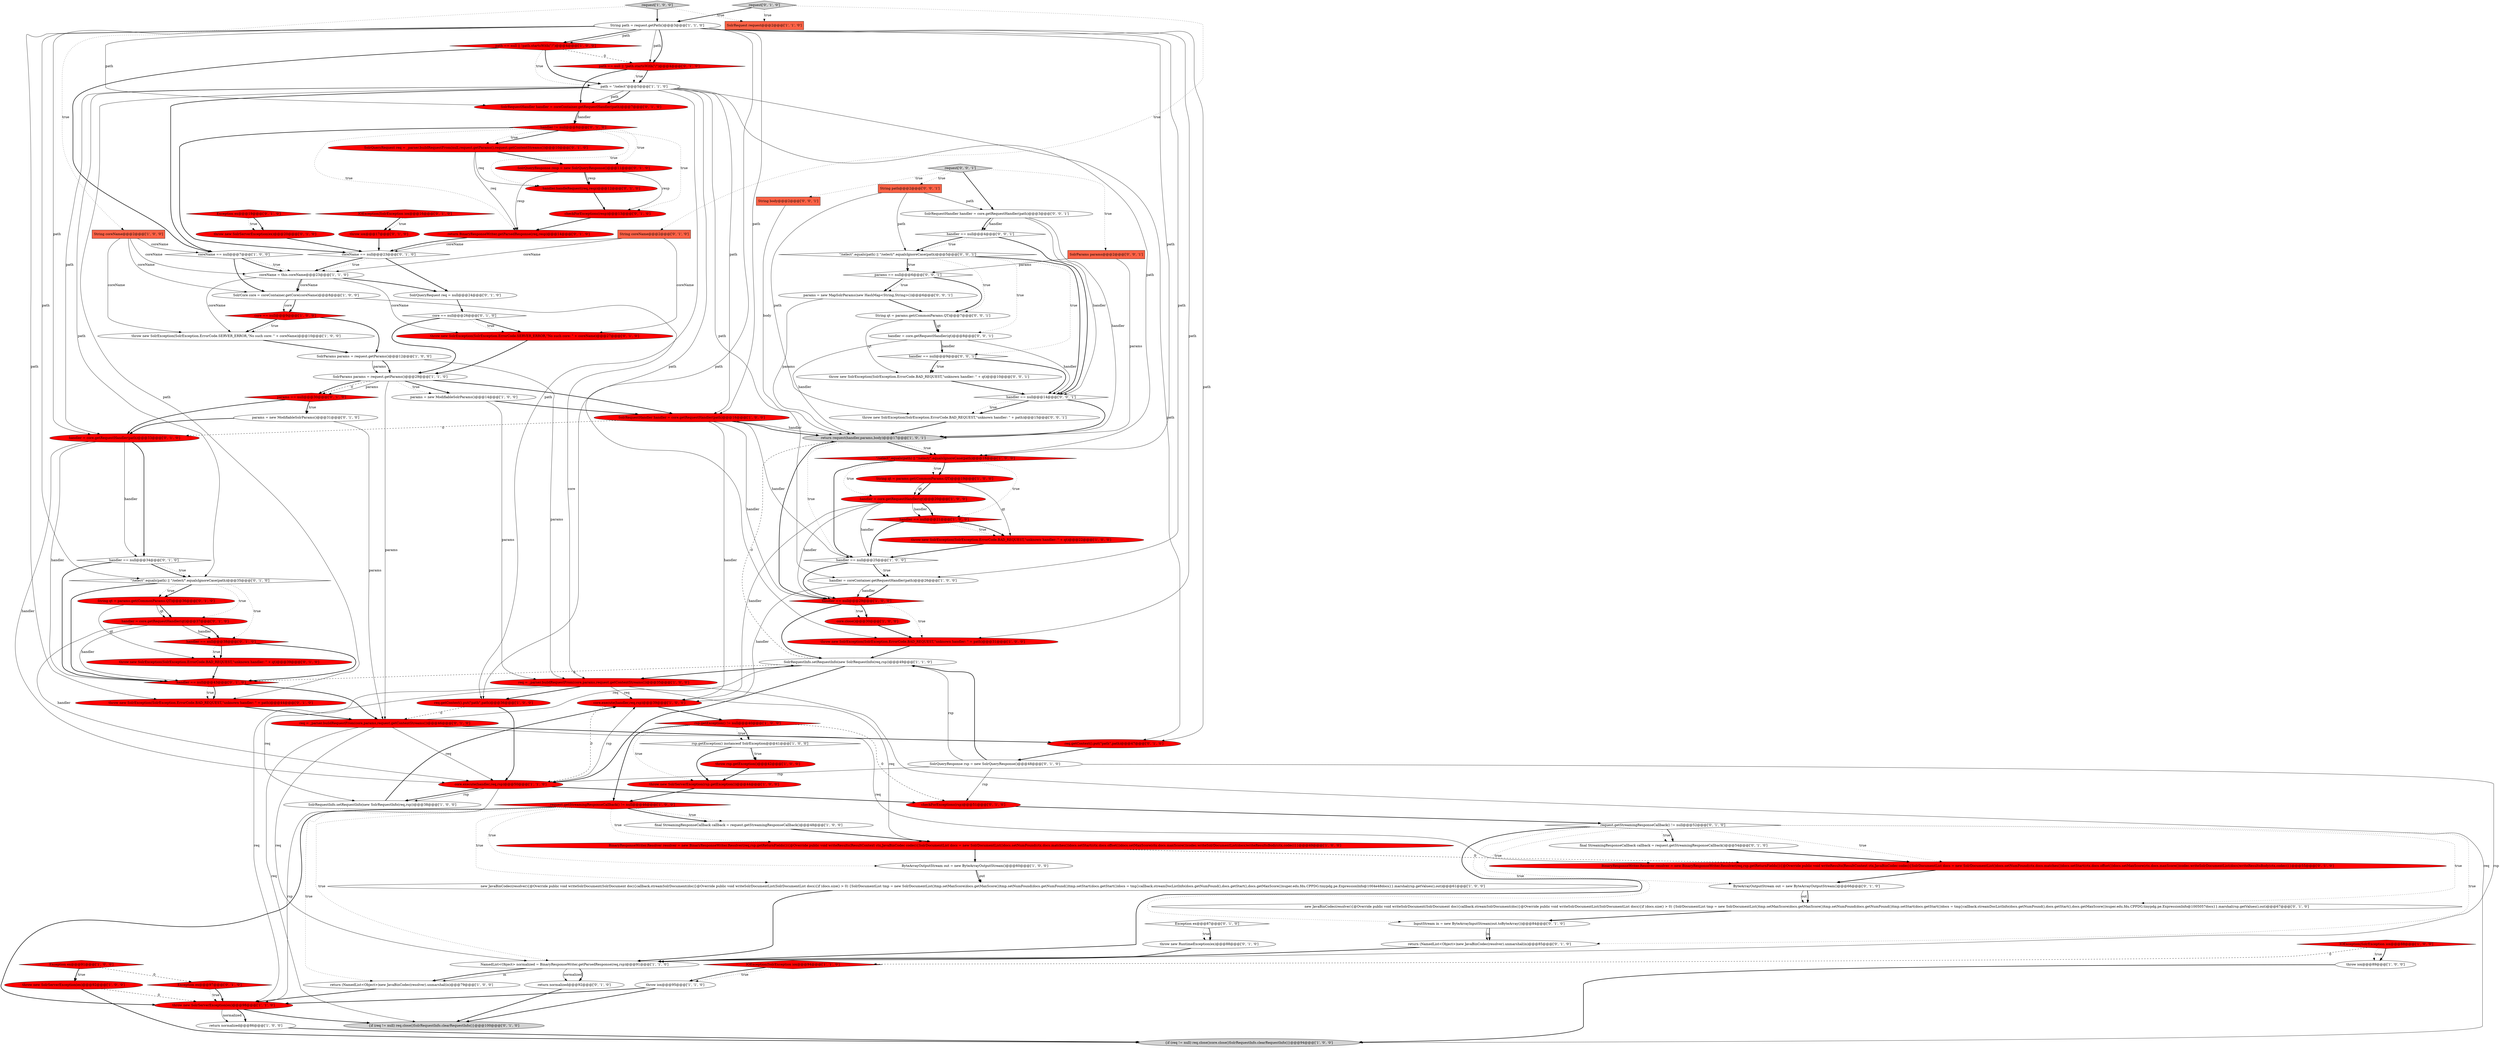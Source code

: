digraph {
102 [style = filled, label = "String qt = params.get(CommonParams.QT)@@@7@@@['0', '0', '1']", fillcolor = white, shape = ellipse image = "AAA0AAABBB3BBB"];
110 [style = filled, label = "String path@@@2@@@['0', '0', '1']", fillcolor = tomato, shape = box image = "AAA0AAABBB3BBB"];
29 [style = filled, label = "handler == null@@@21@@@['1', '0', '0']", fillcolor = red, shape = diamond image = "AAA1AAABBB1BBB"];
45 [style = filled, label = "request.getStreamingResponseCallback() != null@@@46@@@['1', '0', '0']", fillcolor = red, shape = diamond image = "AAA1AAABBB1BBB"];
22 [style = filled, label = "SolrRequestHandler handler = core.getRequestHandler(path)@@@16@@@['1', '0', '0']", fillcolor = red, shape = ellipse image = "AAA1AAABBB1BBB"];
81 [style = filled, label = "String coreName@@@2@@@['0', '1', '0']", fillcolor = tomato, shape = box image = "AAA0AAABBB2BBB"];
75 [style = filled, label = "coreName == null@@@23@@@['0', '1', '0']", fillcolor = white, shape = diamond image = "AAA0AAABBB2BBB"];
111 [style = filled, label = "request['0', '0', '1']", fillcolor = lightgray, shape = diamond image = "AAA0AAABBB3BBB"];
40 [style = filled, label = "final StreamingResponseCallback callback = request.getStreamingResponseCallback()@@@48@@@['1', '0', '0']", fillcolor = white, shape = ellipse image = "AAA0AAABBB1BBB"];
99 [style = filled, label = "handler == null@@@9@@@['0', '0', '1']", fillcolor = white, shape = diamond image = "AAA0AAABBB3BBB"];
52 [style = filled, label = "params = new ModifiableSolrParams()@@@31@@@['0', '1', '0']", fillcolor = white, shape = ellipse image = "AAA0AAABBB2BBB"];
56 [style = filled, label = "request.getStreamingResponseCallback() != null@@@52@@@['0', '1', '0']", fillcolor = white, shape = diamond image = "AAA0AAABBB2BBB"];
57 [style = filled, label = "SolrQueryResponse resp = new SolrQueryResponse()@@@11@@@['0', '1', '0']", fillcolor = red, shape = ellipse image = "AAA1AAABBB2BBB"];
18 [style = filled, label = "coreName = this.coreName@@@23@@@['1', '1', '0']", fillcolor = white, shape = ellipse image = "AAA0AAABBB1BBB"];
74 [style = filled, label = "core == null@@@26@@@['0', '1', '0']", fillcolor = white, shape = diamond image = "AAA0AAABBB2BBB"];
95 [style = filled, label = "req = _parser.buildRequestFrom(core,params,request.getContentStreams())@@@46@@@['0', '1', '0']", fillcolor = red, shape = ellipse image = "AAA1AAABBB2BBB"];
15 [style = filled, label = "req.getContext().put(\"path\",path)@@@36@@@['1', '0', '0']", fillcolor = red, shape = ellipse image = "AAA1AAABBB1BBB"];
11 [style = filled, label = "{if (req != null) req.close()core.close()SolrRequestInfo.clearRequestInfo()}@@@94@@@['1', '0', '0']", fillcolor = lightgray, shape = ellipse image = "AAA0AAABBB1BBB"];
77 [style = filled, label = "checkForExceptions(resp)@@@13@@@['0', '1', '0']", fillcolor = red, shape = ellipse image = "AAA1AAABBB2BBB"];
24 [style = filled, label = "SolrRequest request@@@2@@@['1', '1', '0']", fillcolor = tomato, shape = box image = "AAA0AAABBB1BBB"];
25 [style = filled, label = "throw new SolrServerException(ex)@@@92@@@['1', '0', '0']", fillcolor = red, shape = ellipse image = "AAA1AAABBB1BBB"];
49 [style = filled, label = "BinaryResponseWriter.Resolver resolver = new BinaryResponseWriter.Resolver(req,rsp.getReturnFields()){@Override public void writeResults(ResultContext ctx,JavaBinCodec codec){SolrDocumentList docs = new SolrDocumentList()docs.setNumFound(ctx.docs.matches())docs.setStart(ctx.docs.offset())docs.setMaxScore(ctx.docs.maxScore())codec.writeSolrDocumentList(docs)writeResultsBody(ctx,codec)}}@@@49@@@['1', '0', '0']", fillcolor = red, shape = ellipse image = "AAA1AAABBB1BBB"];
63 [style = filled, label = "handler != null@@@8@@@['0', '1', '0']", fillcolor = red, shape = diamond image = "AAA1AAABBB2BBB"];
59 [style = filled, label = "String qt = params.get(CommonParams.QT)@@@36@@@['0', '1', '0']", fillcolor = red, shape = ellipse image = "AAA1AAABBB2BBB"];
33 [style = filled, label = "throw iox@@@89@@@['1', '0', '0']", fillcolor = white, shape = ellipse image = "AAA0AAABBB1BBB"];
68 [style = filled, label = "req.getContext().put(\"path\",path)@@@47@@@['0', '1', '0']", fillcolor = red, shape = ellipse image = "AAA1AAABBB2BBB"];
79 [style = filled, label = "ByteArrayOutputStream out = new ByteArrayOutputStream()@@@66@@@['0', '1', '0']", fillcolor = white, shape = ellipse image = "AAA0AAABBB2BBB"];
36 [style = filled, label = "String path = request.getPath()@@@3@@@['1', '1', '0']", fillcolor = white, shape = ellipse image = "AAA0AAABBB1BBB"];
44 [style = filled, label = "SolrCore core = coreContainer.getCore(coreName)@@@8@@@['1', '0', '0']", fillcolor = white, shape = ellipse image = "AAA0AAABBB1BBB"];
104 [style = filled, label = "handler == null@@@14@@@['0', '0', '1']", fillcolor = white, shape = diamond image = "AAA0AAABBB3BBB"];
32 [style = filled, label = "handler = coreContainer.getRequestHandler(path)@@@26@@@['1', '0', '0']", fillcolor = white, shape = ellipse image = "AAA0AAABBB1BBB"];
73 [style = filled, label = "IOException|SolrException iox@@@16@@@['0', '1', '0']", fillcolor = red, shape = diamond image = "AAA1AAABBB2BBB"];
35 [style = filled, label = "throw new SolrException(SolrException.ErrorCode.BAD_REQUEST,\"unknown handler: \" + path)@@@31@@@['1', '0', '0']", fillcolor = red, shape = ellipse image = "AAA1AAABBB1BBB"];
84 [style = filled, label = "handler == null@@@38@@@['0', '1', '0']", fillcolor = red, shape = diamond image = "AAA1AAABBB2BBB"];
48 [style = filled, label = "throw rsp.getException()@@@42@@@['1', '0', '0']", fillcolor = red, shape = ellipse image = "AAA1AAABBB1BBB"];
10 [style = filled, label = "path == null || !path.startsWith(\"/\")@@@4@@@['1', '0', '0']", fillcolor = red, shape = diamond image = "AAA1AAABBB1BBB"];
54 [style = filled, label = "throw new RuntimeException(ex)@@@88@@@['0', '1', '0']", fillcolor = white, shape = ellipse image = "AAA0AAABBB2BBB"];
21 [style = filled, label = "throw iox@@@95@@@['1', '1', '0']", fillcolor = white, shape = ellipse image = "AAA0AAABBB1BBB"];
23 [style = filled, label = "String coreName@@@2@@@['1', '0', '0']", fillcolor = tomato, shape = box image = "AAA0AAABBB1BBB"];
46 [style = filled, label = "return (NamedList<Object>)new JavaBinCodec(resolver).unmarshal(in)@@@79@@@['1', '0', '0']", fillcolor = white, shape = ellipse image = "AAA0AAABBB1BBB"];
5 [style = filled, label = "SolrParams params = request.getParams()@@@12@@@['1', '0', '0']", fillcolor = white, shape = ellipse image = "AAA0AAABBB1BBB"];
72 [style = filled, label = "throw new SolrException(SolrException.ErrorCode.BAD_REQUEST,\"unknown handler: \" + path)@@@44@@@['0', '1', '0']", fillcolor = red, shape = ellipse image = "AAA1AAABBB2BBB"];
38 [style = filled, label = "Exception ex@@@91@@@['1', '0', '0']", fillcolor = red, shape = diamond image = "AAA1AAABBB1BBB"];
47 [style = filled, label = "new JavaBinCodec(resolver){@Override public void writeSolrDocument(SolrDocument doc){callback.streamSolrDocument(doc)}@Override public void writeSolrDocumentList(SolrDocumentList docs){if (docs.size() > 0) {SolrDocumentList tmp = new SolrDocumentList()tmp.setMaxScore(docs.getMaxScore())tmp.setNumFound(docs.getNumFound())tmp.setStart(docs.getStart())docs = tmp}callback.streamDocListInfo(docs.getNumFound(),docs.getStart(),docs.getMaxScore())super.edu.fdu.CPPDG.tinypdg.pe.ExpressionInfo@1004e48docs}}.marshal(rsp.getValues(),out)@@@61@@@['1', '0', '0']", fillcolor = white, shape = ellipse image = "AAA0AAABBB1BBB"];
97 [style = filled, label = "\"/select\".equals(path) || \"/select/\".equalsIgnoreCase(path)@@@5@@@['0', '0', '1']", fillcolor = white, shape = diamond image = "AAA0AAABBB3BBB"];
17 [style = filled, label = "return request(handler,params,body)@@@17@@@['1', '0', '1']", fillcolor = lightgray, shape = ellipse image = "AAA0AAABBB1BBB"];
34 [style = filled, label = "req = _parser.buildRequestFrom(core,params,request.getContentStreams())@@@35@@@['1', '0', '0']", fillcolor = red, shape = ellipse image = "AAA1AAABBB1BBB"];
98 [style = filled, label = "SolrRequestHandler handler = core.getRequestHandler(path)@@@3@@@['0', '0', '1']", fillcolor = white, shape = ellipse image = "AAA0AAABBB3BBB"];
55 [style = filled, label = "checkForExceptions(rsp)@@@51@@@['0', '1', '0']", fillcolor = red, shape = ellipse image = "AAA1AAABBB2BBB"];
101 [style = filled, label = "String body@@@2@@@['0', '0', '1']", fillcolor = tomato, shape = box image = "AAA0AAABBB3BBB"];
89 [style = filled, label = "SolrQueryResponse rsp = new SolrQueryResponse()@@@48@@@['0', '1', '0']", fillcolor = white, shape = ellipse image = "AAA0AAABBB2BBB"];
78 [style = filled, label = "params == null@@@30@@@['0', '1', '0']", fillcolor = red, shape = diamond image = "AAA1AAABBB2BBB"];
20 [style = filled, label = "core.execute(handler,req,rsp)@@@39@@@['1', '0', '0']", fillcolor = red, shape = ellipse image = "AAA1AAABBB1BBB"];
28 [style = filled, label = "IOException|SolrException iox@@@94@@@['1', '1', '0']", fillcolor = red, shape = diamond image = "AAA1AAABBB1BBB"];
2 [style = filled, label = "return normalized@@@86@@@['1', '0', '0']", fillcolor = white, shape = ellipse image = "AAA0AAABBB1BBB"];
80 [style = filled, label = "SolrQueryRequest req = null@@@24@@@['0', '1', '0']", fillcolor = white, shape = ellipse image = "AAA0AAABBB2BBB"];
105 [style = filled, label = "params = new MapSolrParams(new HashMap<String,String>())@@@6@@@['0', '0', '1']", fillcolor = white, shape = ellipse image = "AAA0AAABBB3BBB"];
41 [style = filled, label = "ByteArrayOutputStream out = new ByteArrayOutputStream()@@@60@@@['1', '0', '0']", fillcolor = white, shape = ellipse image = "AAA0AAABBB1BBB"];
37 [style = filled, label = "String qt = params.get(CommonParams.QT)@@@19@@@['1', '0', '0']", fillcolor = red, shape = ellipse image = "AAA1AAABBB1BBB"];
94 [style = filled, label = "handler == null@@@43@@@['0', '1', '0']", fillcolor = red, shape = diamond image = "AAA1AAABBB2BBB"];
106 [style = filled, label = "throw new SolrException(SolrException.ErrorCode.BAD_REQUEST,\"unknown handler: \" + path)@@@15@@@['0', '0', '1']", fillcolor = white, shape = ellipse image = "AAA0AAABBB3BBB"];
13 [style = filled, label = "SolrRequestInfo.setRequestInfo(new SolrRequestInfo(req,rsp))@@@38@@@['1', '0', '0']", fillcolor = white, shape = ellipse image = "AAA0AAABBB1BBB"];
87 [style = filled, label = "handler = core.getRequestHandler(qt)@@@37@@@['0', '1', '0']", fillcolor = red, shape = ellipse image = "AAA1AAABBB2BBB"];
60 [style = filled, label = "handler == null@@@34@@@['0', '1', '0']", fillcolor = white, shape = diamond image = "AAA0AAABBB2BBB"];
65 [style = filled, label = "Exception ex@@@19@@@['0', '1', '0']", fillcolor = red, shape = diamond image = "AAA1AAABBB2BBB"];
83 [style = filled, label = "throw new SolrException(SolrException.ErrorCode.SERVER_ERROR,\"No such core: \" + coreName)@@@27@@@['0', '1', '0']", fillcolor = red, shape = ellipse image = "AAA1AAABBB2BBB"];
96 [style = filled, label = "InputStream in = new ByteArrayInputStream(out.toByteArray())@@@84@@@['0', '1', '0']", fillcolor = white, shape = ellipse image = "AAA0AAABBB2BBB"];
6 [style = filled, label = "throw new SolrServerException(rsp.getException())@@@44@@@['1', '0', '0']", fillcolor = red, shape = ellipse image = "AAA1AAABBB1BBB"];
67 [style = filled, label = "BinaryResponseWriter.Resolver resolver = new BinaryResponseWriter.Resolver(req,rsp.getReturnFields()){@Override public void writeResults(ResultContext ctx,JavaBinCodec codec){SolrDocumentList docs = new SolrDocumentList()docs.setNumFound(ctx.docs.matches())docs.setStart(ctx.docs.offset())docs.setMaxScore(ctx.docs.maxScore())codec.writeSolrDocumentList(docs)writeResultsBody(ctx,codec)}}@@@55@@@['0', '1', '0']", fillcolor = red, shape = ellipse image = "AAA1AAABBB2BBB"];
88 [style = filled, label = "final StreamingResponseCallback callback = request.getStreamingResponseCallback()@@@54@@@['0', '1', '0']", fillcolor = white, shape = ellipse image = "AAA0AAABBB2BBB"];
50 [style = filled, label = "NamedList<Object> normalized = BinaryResponseWriter.getParsedResponse(req,rsp)@@@91@@@['1', '1', '0']", fillcolor = white, shape = ellipse image = "AAA0AAABBB1BBB"];
0 [style = filled, label = "core.execute(handler,req,rsp)@@@50@@@['1', '1', '0']", fillcolor = red, shape = ellipse image = "AAA1AAABBB1BBB"];
69 [style = filled, label = "handler = core.getRequestHandler(path)@@@33@@@['0', '1', '0']", fillcolor = red, shape = ellipse image = "AAA1AAABBB2BBB"];
39 [style = filled, label = "params = new ModifiableSolrParams()@@@14@@@['1', '0', '0']", fillcolor = white, shape = ellipse image = "AAA0AAABBB1BBB"];
82 [style = filled, label = "SolrQueryRequest req = _parser.buildRequestFrom(null,request.getParams(),request.getContentStreams())@@@10@@@['0', '1', '0']", fillcolor = red, shape = ellipse image = "AAA1AAABBB2BBB"];
53 [style = filled, label = "Exception ex@@@97@@@['0', '1', '0']", fillcolor = red, shape = diamond image = "AAA1AAABBB2BBB"];
86 [style = filled, label = "\"/select\".equals(path) || \"/select/\".equalsIgnoreCase(path)@@@35@@@['0', '1', '0']", fillcolor = white, shape = diamond image = "AAA0AAABBB2BBB"];
91 [style = filled, label = "throw iox@@@17@@@['0', '1', '0']", fillcolor = red, shape = ellipse image = "AAA1AAABBB2BBB"];
14 [style = filled, label = "handler == null@@@25@@@['1', '0', '0']", fillcolor = white, shape = diamond image = "AAA0AAABBB1BBB"];
1 [style = filled, label = "rsp.getException() instanceof SolrException@@@41@@@['1', '0', '0']", fillcolor = white, shape = diamond image = "AAA0AAABBB1BBB"];
16 [style = filled, label = "coreName == null@@@7@@@['1', '0', '0']", fillcolor = white, shape = diamond image = "AAA0AAABBB1BBB"];
43 [style = filled, label = "SolrParams params = request.getParams()@@@29@@@['1', '1', '0']", fillcolor = white, shape = ellipse image = "AAA0AAABBB1BBB"];
90 [style = filled, label = "return BinaryResponseWriter.getParsedResponse(req,resp)@@@14@@@['0', '1', '0']", fillcolor = red, shape = ellipse image = "AAA1AAABBB2BBB"];
108 [style = filled, label = "SolrParams params@@@2@@@['0', '0', '1']", fillcolor = tomato, shape = box image = "AAA0AAABBB3BBB"];
61 [style = filled, label = "handler.handleRequest(req,resp)@@@12@@@['0', '1', '0']", fillcolor = red, shape = ellipse image = "AAA1AAABBB2BBB"];
64 [style = filled, label = "return normalized@@@92@@@['0', '1', '0']", fillcolor = white, shape = ellipse image = "AAA0AAABBB2BBB"];
7 [style = filled, label = "core == null@@@9@@@['1', '0', '0']", fillcolor = red, shape = diamond image = "AAA1AAABBB1BBB"];
58 [style = filled, label = "{if (req != null) req.close()SolrRequestInfo.clearRequestInfo()}@@@100@@@['0', '1', '0']", fillcolor = lightgray, shape = ellipse image = "AAA0AAABBB2BBB"];
100 [style = filled, label = "throw new SolrException(SolrException.ErrorCode.BAD_REQUEST,\"unknown handler: \" + qt)@@@10@@@['0', '0', '1']", fillcolor = white, shape = ellipse image = "AAA0AAABBB3BBB"];
26 [style = filled, label = "request['1', '0', '0']", fillcolor = lightgray, shape = diamond image = "AAA0AAABBB1BBB"];
3 [style = filled, label = "throw new SolrServerException(ex)@@@98@@@['1', '1', '0']", fillcolor = red, shape = ellipse image = "AAA1AAABBB1BBB"];
51 [style = filled, label = "IOException|SolrException iox@@@88@@@['1', '0', '0']", fillcolor = red, shape = diamond image = "AAA1AAABBB1BBB"];
12 [style = filled, label = "\"/select\".equals(path) || \"/select/\".equalsIgnoreCase(path)@@@18@@@['1', '0', '0']", fillcolor = red, shape = diamond image = "AAA1AAABBB1BBB"];
103 [style = filled, label = "handler = core.getRequestHandler(qt)@@@8@@@['0', '0', '1']", fillcolor = white, shape = ellipse image = "AAA0AAABBB3BBB"];
85 [style = filled, label = "return (NamedList<Object>)new JavaBinCodec(resolver).unmarshal(in)@@@85@@@['0', '1', '0']", fillcolor = white, shape = ellipse image = "AAA0AAABBB2BBB"];
27 [style = filled, label = "rsp.getException() != null@@@40@@@['1', '0', '0']", fillcolor = red, shape = diamond image = "AAA1AAABBB1BBB"];
70 [style = filled, label = "path == null || !path.startsWith(\"/\")@@@4@@@['0', '1', '0']", fillcolor = red, shape = diamond image = "AAA1AAABBB2BBB"];
107 [style = filled, label = "params == null@@@6@@@['0', '0', '1']", fillcolor = white, shape = diamond image = "AAA0AAABBB3BBB"];
71 [style = filled, label = "Exception ex@@@87@@@['0', '1', '0']", fillcolor = white, shape = diamond image = "AAA0AAABBB2BBB"];
92 [style = filled, label = "throw new SolrServerException(ex)@@@20@@@['0', '1', '0']", fillcolor = red, shape = ellipse image = "AAA1AAABBB2BBB"];
66 [style = filled, label = "throw new SolrException(SolrException.ErrorCode.BAD_REQUEST,\"unknown handler: \" + qt)@@@39@@@['0', '1', '0']", fillcolor = red, shape = ellipse image = "AAA1AAABBB2BBB"];
19 [style = filled, label = "throw new SolrException(SolrException.ErrorCode.SERVER_ERROR,\"No such core: \" + coreName)@@@10@@@['1', '0', '0']", fillcolor = white, shape = ellipse image = "AAA0AAABBB1BBB"];
4 [style = filled, label = "handler == null@@@29@@@['1', '0', '0']", fillcolor = red, shape = diamond image = "AAA1AAABBB1BBB"];
62 [style = filled, label = "SolrRequestHandler handler = coreContainer.getRequestHandler(path)@@@7@@@['0', '1', '0']", fillcolor = red, shape = ellipse image = "AAA1AAABBB2BBB"];
31 [style = filled, label = "SolrRequestInfo.setRequestInfo(new SolrRequestInfo(req,rsp))@@@49@@@['1', '1', '0']", fillcolor = white, shape = ellipse image = "AAA0AAABBB1BBB"];
76 [style = filled, label = "new JavaBinCodec(resolver){@Override public void writeSolrDocument(SolrDocument doc){callback.streamSolrDocument(doc)}@Override public void writeSolrDocumentList(SolrDocumentList docs){if (docs.size() > 0) {SolrDocumentList tmp = new SolrDocumentList()tmp.setMaxScore(docs.getMaxScore())tmp.setNumFound(docs.getNumFound())tmp.setStart(docs.getStart())docs = tmp}callback.streamDocListInfo(docs.getNumFound(),docs.getStart(),docs.getMaxScore())super.edu.fdu.CPPDG.tinypdg.pe.ExpressionInfo@1005057docs}}.marshal(rsp.getValues(),out)@@@67@@@['0', '1', '0']", fillcolor = white, shape = ellipse image = "AAA0AAABBB2BBB"];
109 [style = filled, label = "handler == null@@@4@@@['0', '0', '1']", fillcolor = white, shape = diamond image = "AAA0AAABBB3BBB"];
42 [style = filled, label = "path = \"/select\"@@@5@@@['1', '1', '0']", fillcolor = white, shape = ellipse image = "AAA0AAABBB1BBB"];
9 [style = filled, label = "throw new SolrException(SolrException.ErrorCode.BAD_REQUEST,\"unknown handler: \" + qt)@@@22@@@['1', '0', '0']", fillcolor = red, shape = ellipse image = "AAA1AAABBB1BBB"];
8 [style = filled, label = "core.close()@@@30@@@['1', '0', '0']", fillcolor = red, shape = ellipse image = "AAA1AAABBB1BBB"];
93 [style = filled, label = "request['0', '1', '0']", fillcolor = lightgray, shape = diamond image = "AAA0AAABBB2BBB"];
30 [style = filled, label = "handler = core.getRequestHandler(qt)@@@20@@@['1', '0', '0']", fillcolor = red, shape = ellipse image = "AAA1AAABBB1BBB"];
29->9 [style = dotted, label="true"];
40->49 [style = bold, label=""];
88->67 [style = bold, label=""];
14->32 [style = dotted, label="true"];
27->1 [style = dotted, label="true"];
56->67 [style = dotted, label="true"];
71->54 [style = dotted, label="true"];
111->108 [style = dotted, label="true"];
0->13 [style = bold, label=""];
69->60 [style = bold, label=""];
56->88 [style = dotted, label="true"];
23->19 [style = solid, label="coreName"];
109->104 [style = bold, label=""];
28->21 [style = dotted, label="true"];
42->62 [style = solid, label="path"];
15->95 [style = dashed, label="0"];
37->9 [style = solid, label="qt"];
36->15 [style = solid, label="path"];
41->47 [style = solid, label="out"];
74->83 [style = bold, label=""];
21->58 [style = bold, label=""];
34->15 [style = bold, label=""];
44->7 [style = bold, label=""];
17->14 [style = dotted, label="true"];
20->0 [style = dashed, label="0"];
93->36 [style = bold, label=""];
89->0 [style = solid, label="rsp"];
108->107 [style = solid, label="params"];
34->20 [style = solid, label="req"];
79->76 [style = bold, label=""];
43->78 [style = bold, label=""];
102->100 [style = solid, label="qt"];
30->29 [style = bold, label=""];
20->27 [style = bold, label=""];
98->104 [style = solid, label="handler"];
85->50 [style = bold, label=""];
42->72 [style = solid, label="path"];
19->5 [style = bold, label=""];
45->40 [style = dotted, label="true"];
102->103 [style = bold, label=""];
33->11 [style = bold, label=""];
10->42 [style = dotted, label="true"];
75->18 [style = dotted, label="true"];
18->44 [style = bold, label=""];
28->21 [style = bold, label=""];
108->17 [style = solid, label="params"];
63->61 [style = dotted, label="true"];
107->105 [style = bold, label=""];
34->49 [style = solid, label="req"];
69->94 [style = solid, label="handler"];
15->0 [style = bold, label=""];
52->69 [style = bold, label=""];
27->45 [style = bold, label=""];
26->24 [style = dotted, label="true"];
29->14 [style = bold, label=""];
81->83 [style = solid, label="coreName"];
9->14 [style = bold, label=""];
63->75 [style = bold, label=""];
97->104 [style = bold, label=""];
94->72 [style = bold, label=""];
53->3 [style = dotted, label="true"];
4->8 [style = bold, label=""];
93->24 [style = dotted, label="true"];
50->46 [style = solid, label="in"];
32->4 [style = bold, label=""];
0->20 [style = solid, label="rsp"];
91->75 [style = bold, label=""];
60->94 [style = bold, label=""];
99->100 [style = dotted, label="true"];
77->90 [style = bold, label=""];
21->3 [style = bold, label=""];
0->3 [style = solid, label="rsp"];
35->31 [style = bold, label=""];
36->70 [style = solid, label="path"];
44->7 [style = solid, label="core"];
57->61 [style = bold, label=""];
103->17 [style = solid, label="handler"];
83->43 [style = bold, label=""];
57->77 [style = solid, label="resp"];
86->59 [style = bold, label=""];
111->98 [style = bold, label=""];
97->107 [style = dotted, label="true"];
75->18 [style = bold, label=""];
49->67 [style = dashed, label="0"];
63->90 [style = dotted, label="true"];
81->18 [style = solid, label="coreName"];
4->35 [style = dotted, label="true"];
36->35 [style = solid, label="path"];
89->55 [style = solid, label="rsp"];
59->66 [style = solid, label="qt"];
94->95 [style = bold, label=""];
50->64 [style = solid, label="normalized"];
26->23 [style = dotted, label="true"];
36->86 [style = solid, label="path"];
109->97 [style = dotted, label="true"];
42->69 [style = solid, label="path"];
87->94 [style = solid, label="handler"];
34->11 [style = solid, label="req"];
42->15 [style = solid, label="path"];
98->17 [style = solid, label="handler"];
95->31 [style = solid, label="req"];
12->37 [style = bold, label=""];
74->43 [style = bold, label=""];
45->50 [style = dotted, label="true"];
95->67 [style = solid, label="req"];
22->14 [style = solid, label="handler"];
69->0 [style = solid, label="handler"];
110->97 [style = solid, label="path"];
101->17 [style = solid, label="body"];
39->22 [style = bold, label=""];
92->75 [style = bold, label=""];
82->90 [style = solid, label="req"];
104->17 [style = bold, label=""];
45->49 [style = dotted, label="true"];
36->68 [style = solid, label="path"];
7->5 [style = bold, label=""];
97->102 [style = dotted, label="true"];
89->50 [style = solid, label="rsp"];
87->0 [style = solid, label="handler"];
22->69 [style = dashed, label="0"];
106->17 [style = bold, label=""];
3->2 [style = bold, label=""];
56->96 [style = dotted, label="true"];
89->31 [style = solid, label="rsp"];
23->16 [style = solid, label="coreName"];
56->50 [style = bold, label=""];
86->87 [style = dotted, label="true"];
43->22 [style = bold, label=""];
23->44 [style = solid, label="coreName"];
30->14 [style = solid, label="handler"];
22->20 [style = solid, label="handler"];
42->32 [style = solid, label="path"];
12->14 [style = bold, label=""];
56->76 [style = dotted, label="true"];
49->41 [style = bold, label=""];
36->69 [style = solid, label="path"];
22->17 [style = bold, label=""];
38->25 [style = bold, label=""];
104->106 [style = bold, label=""];
84->66 [style = bold, label=""];
18->83 [style = solid, label="coreName"];
3->58 [style = bold, label=""];
69->60 [style = solid, label="handler"];
99->104 [style = bold, label=""];
111->101 [style = dotted, label="true"];
10->70 [style = dashed, label="0"];
98->109 [style = solid, label="handler"];
51->33 [style = bold, label=""];
36->70 [style = bold, label=""];
27->55 [style = dashed, label="0"];
32->4 [style = solid, label="handler"];
87->84 [style = solid, label="handler"];
42->68 [style = solid, label="path"];
14->4 [style = bold, label=""];
65->92 [style = bold, label=""];
16->18 [style = dotted, label="true"];
12->37 [style = dotted, label="true"];
70->42 [style = dotted, label="true"];
72->95 [style = bold, label=""];
71->54 [style = bold, label=""];
16->18 [style = bold, label=""];
107->105 [style = dotted, label="true"];
65->92 [style = dotted, label="true"];
51->33 [style = dotted, label="true"];
60->86 [style = bold, label=""];
36->62 [style = solid, label="path"];
87->84 [style = bold, label=""];
45->46 [style = dotted, label="true"];
74->83 [style = dotted, label="true"];
93->81 [style = dotted, label="true"];
37->30 [style = bold, label=""];
1->48 [style = bold, label=""];
31->0 [style = bold, label=""];
78->52 [style = dotted, label="true"];
100->104 [style = bold, label=""];
42->16 [style = bold, label=""];
30->20 [style = solid, label="handler"];
37->30 [style = solid, label="qt"];
1->48 [style = dotted, label="true"];
44->34 [style = solid, label="core"];
38->25 [style = dotted, label="true"];
82->57 [style = bold, label=""];
78->52 [style = bold, label=""];
89->31 [style = bold, label=""];
60->86 [style = dotted, label="true"];
79->76 [style = solid, label="out"];
110->106 [style = solid, label="path"];
42->86 [style = solid, label="path"];
48->6 [style = bold, label=""];
8->35 [style = bold, label=""];
45->41 [style = dotted, label="true"];
32->20 [style = solid, label="handler"];
47->50 [style = bold, label=""];
56->79 [style = dotted, label="true"];
31->34 [style = bold, label=""];
70->42 [style = bold, label=""];
103->99 [style = bold, label=""];
111->110 [style = dotted, label="true"];
34->3 [style = solid, label="req"];
36->12 [style = solid, label="path"];
99->100 [style = bold, label=""];
4->31 [style = bold, label=""];
17->12 [style = bold, label=""];
1->6 [style = bold, label=""];
97->103 [style = dotted, label="true"];
22->4 [style = solid, label="handler"];
95->58 [style = solid, label="req"];
102->103 [style = solid, label="qt"];
10->16 [style = bold, label=""];
16->44 [style = bold, label=""];
57->61 [style = solid, label="resp"];
17->12 [style = dotted, label="true"];
51->28 [style = dashed, label="0"];
5->34 [style = solid, label="params"];
73->91 [style = bold, label=""];
81->75 [style = solid, label="coreName"];
38->53 [style = dashed, label="0"];
107->102 [style = bold, label=""];
18->80 [style = bold, label=""];
50->64 [style = bold, label=""];
109->97 [style = bold, label=""];
52->95 [style = solid, label="params"];
59->87 [style = bold, label=""];
41->47 [style = bold, label=""];
42->12 [style = solid, label="path"];
42->62 [style = bold, label=""];
84->66 [style = dotted, label="true"];
96->85 [style = solid, label="in"];
67->79 [style = bold, label=""];
14->32 [style = bold, label=""];
36->72 [style = solid, label="path"];
43->39 [style = bold, label=""];
7->19 [style = bold, label=""];
3->2 [style = solid, label="normalized"];
56->88 [style = bold, label=""];
2->11 [style = bold, label=""];
17->4 [style = bold, label=""];
64->58 [style = bold, label=""];
45->47 [style = dotted, label="true"];
45->40 [style = bold, label=""];
0->13 [style = solid, label="rsp"];
46->3 [style = bold, label=""];
18->19 [style = solid, label="coreName"];
36->10 [style = bold, label=""];
105->102 [style = bold, label=""];
103->104 [style = solid, label="handler"];
75->80 [style = bold, label=""];
82->61 [style = solid, label="req"];
63->82 [style = bold, label=""];
84->94 [style = bold, label=""];
27->1 [style = bold, label=""];
36->32 [style = solid, label="path"];
34->13 [style = solid, label="req"];
12->29 [style = dotted, label="true"];
98->109 [style = bold, label=""];
45->3 [style = bold, label=""];
56->85 [style = dotted, label="true"];
42->35 [style = solid, label="path"];
7->19 [style = dotted, label="true"];
110->98 [style = solid, label="path"];
50->46 [style = bold, label=""];
26->36 [style = bold, label=""];
53->3 [style = bold, label=""];
29->9 [style = bold, label=""];
97->99 [style = dotted, label="true"];
70->62 [style = bold, label=""];
62->63 [style = bold, label=""];
31->17 [style = dashed, label="0"];
4->8 [style = dotted, label="true"];
63->77 [style = dotted, label="true"];
76->96 [style = bold, label=""];
105->17 [style = solid, label="params"];
22->17 [style = solid, label="handler"];
103->99 [style = solid, label="handler"];
86->84 [style = dotted, label="true"];
43->95 [style = solid, label="params"];
95->0 [style = solid, label="req"];
94->72 [style = dotted, label="true"];
12->30 [style = dotted, label="true"];
73->91 [style = dotted, label="true"];
55->56 [style = bold, label=""];
5->43 [style = bold, label=""];
54->50 [style = bold, label=""];
36->10 [style = solid, label="path"];
61->77 [style = bold, label=""];
97->107 [style = bold, label=""];
31->94 [style = dashed, label="0"];
86->59 [style = dotted, label="true"];
36->22 [style = solid, label="path"];
90->75 [style = bold, label=""];
43->78 [style = dashed, label="0"];
80->74 [style = bold, label=""];
95->68 [style = bold, label=""];
10->42 [style = bold, label=""];
86->94 [style = bold, label=""];
66->94 [style = bold, label=""];
96->85 [style = bold, label=""];
25->11 [style = bold, label=""];
59->87 [style = solid, label="qt"];
68->89 [style = bold, label=""];
43->78 [style = solid, label="params"];
42->22 [style = solid, label="path"];
0->55 [style = bold, label=""];
57->90 [style = solid, label="resp"];
78->69 [style = bold, label=""];
62->63 [style = solid, label="handler"];
18->44 [style = solid, label="coreName"];
23->18 [style = solid, label="coreName"];
95->50 [style = solid, label="req"];
104->106 [style = dotted, label="true"];
5->43 [style = solid, label="params"];
39->34 [style = solid, label="params"];
25->3 [style = dashed, label="0"];
27->6 [style = dotted, label="true"];
63->57 [style = dotted, label="true"];
6->45 [style = bold, label=""];
63->82 [style = dotted, label="true"];
30->4 [style = solid, label="handler"];
30->29 [style = solid, label="handler"];
43->39 [style = dotted, label="true"];
13->20 [style = bold, label=""];
}
